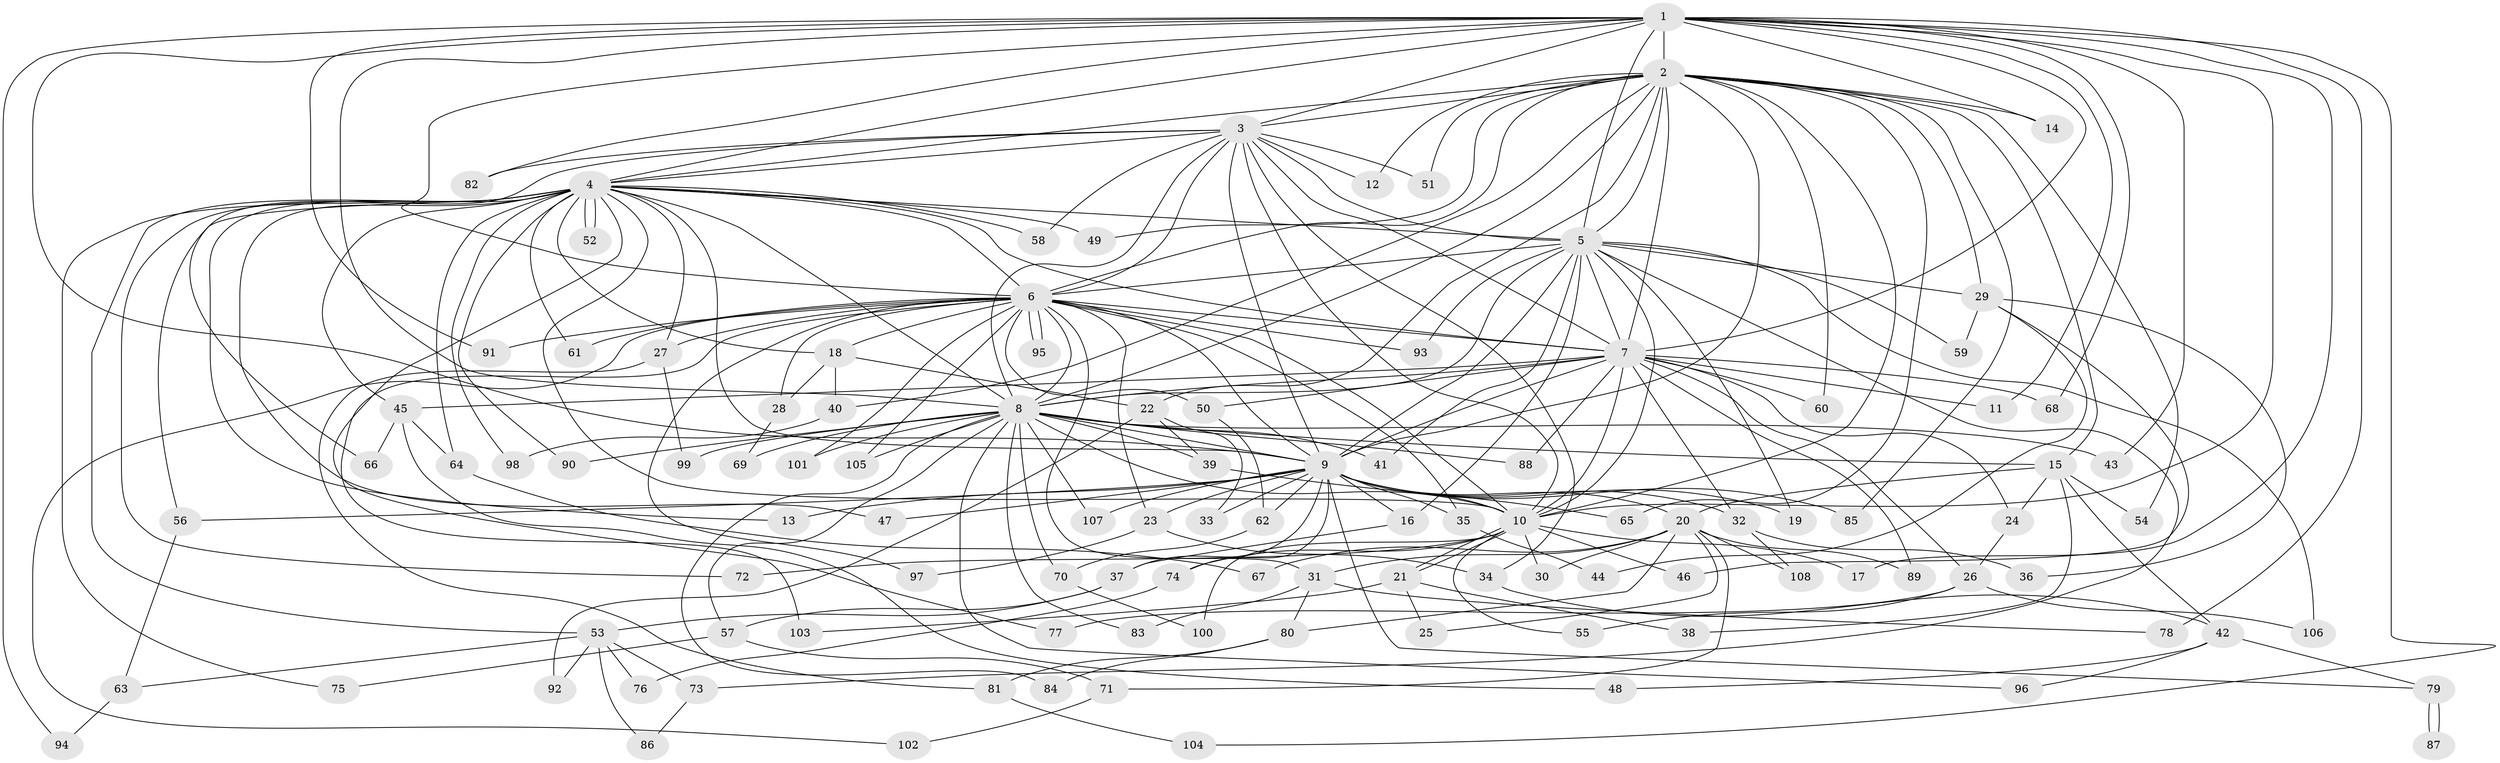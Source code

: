 // Generated by graph-tools (version 1.1) at 2025/11/02/27/25 16:11:00]
// undirected, 108 vertices, 241 edges
graph export_dot {
graph [start="1"]
  node [color=gray90,style=filled];
  1;
  2;
  3;
  4;
  5;
  6;
  7;
  8;
  9;
  10;
  11;
  12;
  13;
  14;
  15;
  16;
  17;
  18;
  19;
  20;
  21;
  22;
  23;
  24;
  25;
  26;
  27;
  28;
  29;
  30;
  31;
  32;
  33;
  34;
  35;
  36;
  37;
  38;
  39;
  40;
  41;
  42;
  43;
  44;
  45;
  46;
  47;
  48;
  49;
  50;
  51;
  52;
  53;
  54;
  55;
  56;
  57;
  58;
  59;
  60;
  61;
  62;
  63;
  64;
  65;
  66;
  67;
  68;
  69;
  70;
  71;
  72;
  73;
  74;
  75;
  76;
  77;
  78;
  79;
  80;
  81;
  82;
  83;
  84;
  85;
  86;
  87;
  88;
  89;
  90;
  91;
  92;
  93;
  94;
  95;
  96;
  97;
  98;
  99;
  100;
  101;
  102;
  103;
  104;
  105;
  106;
  107;
  108;
  1 -- 2;
  1 -- 3;
  1 -- 4;
  1 -- 5;
  1 -- 6;
  1 -- 7;
  1 -- 8;
  1 -- 9;
  1 -- 10;
  1 -- 11;
  1 -- 14;
  1 -- 17;
  1 -- 43;
  1 -- 68;
  1 -- 78;
  1 -- 82;
  1 -- 91;
  1 -- 94;
  1 -- 104;
  2 -- 3;
  2 -- 4;
  2 -- 5;
  2 -- 6;
  2 -- 7;
  2 -- 8;
  2 -- 9;
  2 -- 10;
  2 -- 12;
  2 -- 14;
  2 -- 15;
  2 -- 22;
  2 -- 29;
  2 -- 40;
  2 -- 49;
  2 -- 51;
  2 -- 54;
  2 -- 60;
  2 -- 65;
  2 -- 85;
  3 -- 4;
  3 -- 5;
  3 -- 6;
  3 -- 7;
  3 -- 8;
  3 -- 9;
  3 -- 10;
  3 -- 12;
  3 -- 34;
  3 -- 51;
  3 -- 58;
  3 -- 66;
  3 -- 82;
  4 -- 5;
  4 -- 6;
  4 -- 7;
  4 -- 8;
  4 -- 9;
  4 -- 10;
  4 -- 13;
  4 -- 18;
  4 -- 27;
  4 -- 45;
  4 -- 47;
  4 -- 49;
  4 -- 52;
  4 -- 52;
  4 -- 53;
  4 -- 56;
  4 -- 58;
  4 -- 61;
  4 -- 64;
  4 -- 72;
  4 -- 75;
  4 -- 77;
  4 -- 90;
  4 -- 98;
  5 -- 6;
  5 -- 7;
  5 -- 8;
  5 -- 9;
  5 -- 10;
  5 -- 16;
  5 -- 19;
  5 -- 29;
  5 -- 41;
  5 -- 59;
  5 -- 73;
  5 -- 93;
  5 -- 106;
  6 -- 7;
  6 -- 8;
  6 -- 9;
  6 -- 10;
  6 -- 18;
  6 -- 23;
  6 -- 27;
  6 -- 28;
  6 -- 31;
  6 -- 35;
  6 -- 50;
  6 -- 61;
  6 -- 91;
  6 -- 93;
  6 -- 95;
  6 -- 95;
  6 -- 97;
  6 -- 101;
  6 -- 102;
  6 -- 103;
  6 -- 105;
  7 -- 8;
  7 -- 9;
  7 -- 10;
  7 -- 11;
  7 -- 24;
  7 -- 26;
  7 -- 32;
  7 -- 45;
  7 -- 50;
  7 -- 60;
  7 -- 68;
  7 -- 88;
  7 -- 89;
  8 -- 9;
  8 -- 10;
  8 -- 15;
  8 -- 39;
  8 -- 41;
  8 -- 43;
  8 -- 57;
  8 -- 69;
  8 -- 70;
  8 -- 83;
  8 -- 84;
  8 -- 88;
  8 -- 90;
  8 -- 96;
  8 -- 99;
  8 -- 101;
  8 -- 105;
  8 -- 107;
  9 -- 10;
  9 -- 13;
  9 -- 16;
  9 -- 19;
  9 -- 20;
  9 -- 23;
  9 -- 32;
  9 -- 33;
  9 -- 35;
  9 -- 37;
  9 -- 47;
  9 -- 56;
  9 -- 62;
  9 -- 74;
  9 -- 79;
  9 -- 85;
  9 -- 107;
  10 -- 17;
  10 -- 21;
  10 -- 21;
  10 -- 30;
  10 -- 46;
  10 -- 55;
  10 -- 72;
  10 -- 74;
  10 -- 100;
  15 -- 20;
  15 -- 24;
  15 -- 38;
  15 -- 42;
  15 -- 54;
  16 -- 37;
  18 -- 22;
  18 -- 28;
  18 -- 40;
  20 -- 25;
  20 -- 30;
  20 -- 31;
  20 -- 67;
  20 -- 71;
  20 -- 80;
  20 -- 89;
  20 -- 108;
  21 -- 25;
  21 -- 38;
  21 -- 103;
  22 -- 33;
  22 -- 39;
  22 -- 92;
  23 -- 34;
  23 -- 97;
  24 -- 26;
  26 -- 55;
  26 -- 77;
  26 -- 106;
  27 -- 81;
  27 -- 99;
  28 -- 69;
  29 -- 36;
  29 -- 44;
  29 -- 46;
  29 -- 59;
  31 -- 78;
  31 -- 80;
  31 -- 83;
  32 -- 36;
  32 -- 108;
  34 -- 42;
  35 -- 44;
  37 -- 53;
  37 -- 57;
  39 -- 65;
  40 -- 98;
  42 -- 48;
  42 -- 79;
  42 -- 96;
  45 -- 48;
  45 -- 64;
  45 -- 66;
  50 -- 62;
  53 -- 63;
  53 -- 73;
  53 -- 76;
  53 -- 86;
  53 -- 92;
  56 -- 63;
  57 -- 71;
  57 -- 75;
  62 -- 70;
  63 -- 94;
  64 -- 67;
  70 -- 100;
  71 -- 102;
  73 -- 86;
  74 -- 76;
  79 -- 87;
  79 -- 87;
  80 -- 81;
  80 -- 84;
  81 -- 104;
}
